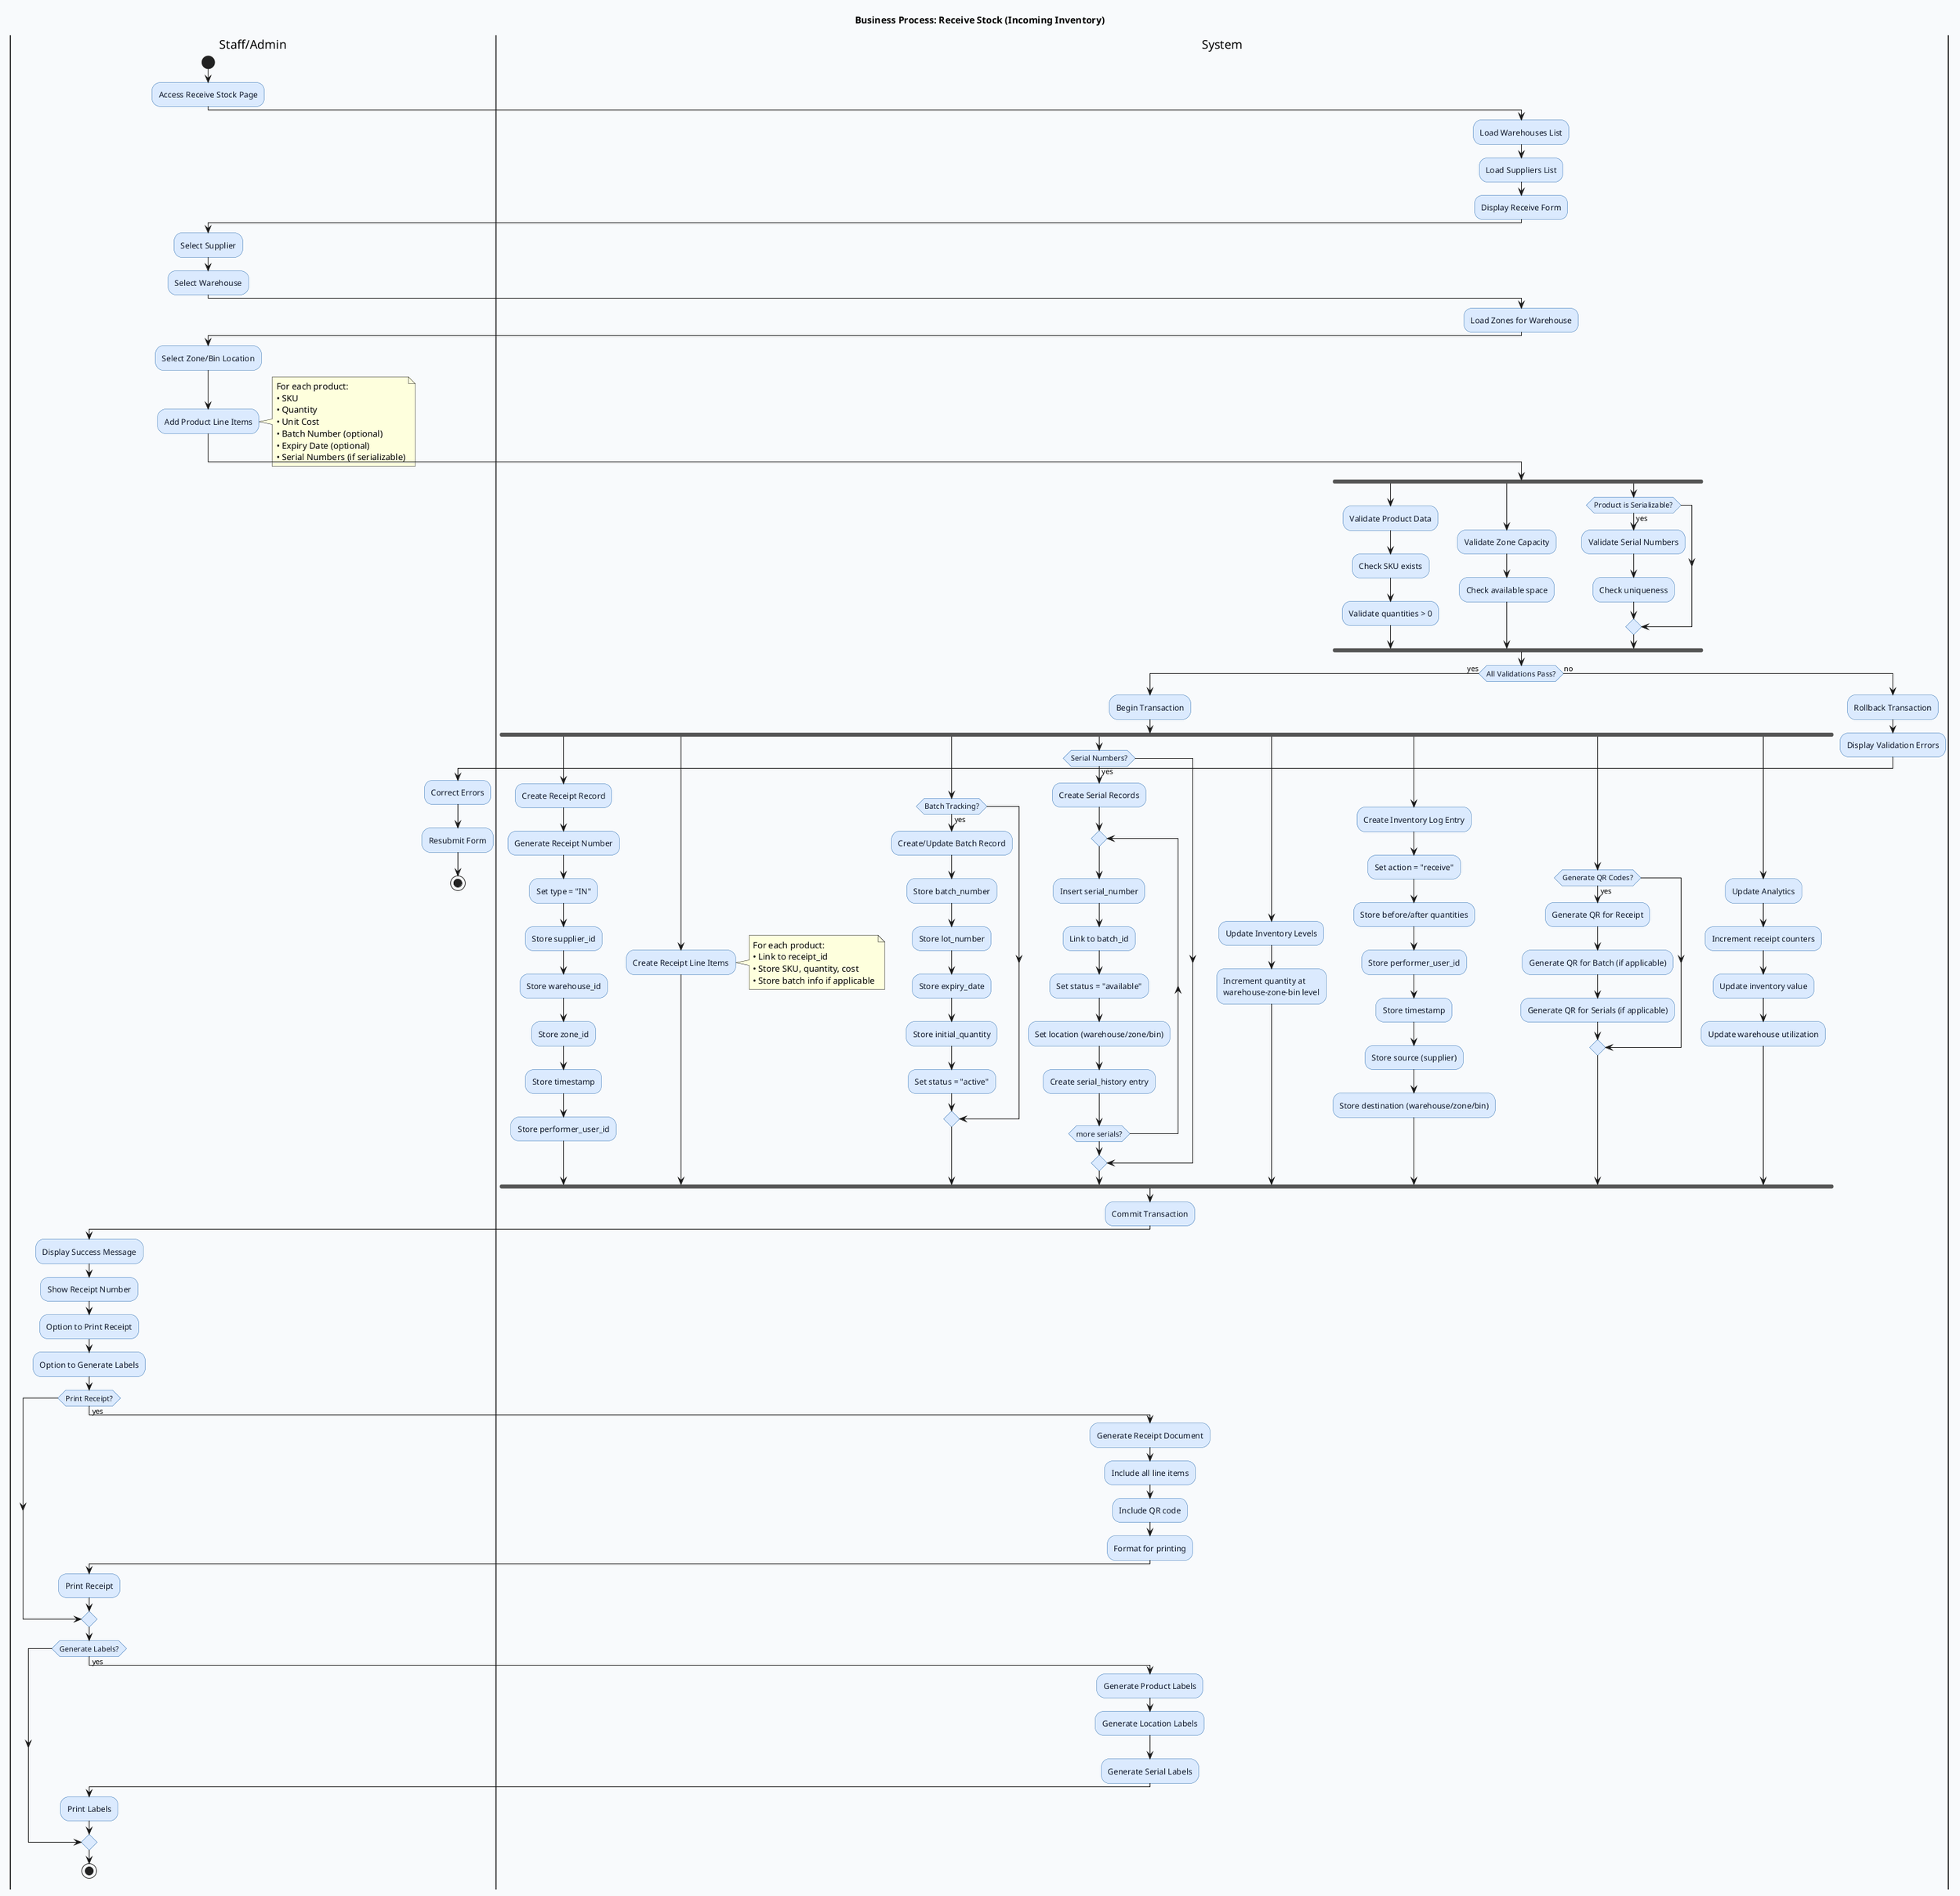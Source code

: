 @startuml business-process-receive-stock
title Business Process: Receive Stock (Incoming Inventory)

skinparam backgroundColor #f8fafc
skinparam activityBackgroundColor #dbeafe
skinparam activityBorderColor #2b6cb0
skinparam activityFontColor #0f172a

|Staff/Admin|
start
:Access Receive Stock Page;

|System|
:Load Warehouses List;
:Load Suppliers List;
:Display Receive Form;

|Staff/Admin|
:Select Supplier;
:Select Warehouse;

|System|
:Load Zones for Warehouse;

|Staff/Admin|
:Select Zone/Bin Location;
:Add Product Line Items;
note right
  For each product:
  • SKU
  • Quantity
  • Unit Cost
  • Batch Number (optional)
  • Expiry Date (optional)
  • Serial Numbers (if serializable)
end note

|System|
fork
  :Validate Product Data;
  :Check SKU exists;
  :Validate quantities > 0;
fork again
  :Validate Zone Capacity;
  :Check available space;
fork again
  if (Product is Serializable?) then (yes)
    :Validate Serial Numbers;
    :Check uniqueness;
  endif
end fork

if (All Validations Pass?) then (yes)
  |System|
  :Begin Transaction;
  
  fork
    :Create Receipt Record;
    :Generate Receipt Number;
    :Set type = "IN";
    :Store supplier_id;
    :Store warehouse_id;
    :Store zone_id;
    :Store timestamp;
    :Store performer_user_id;
  fork again
    :Create Receipt Line Items;
    note right
      For each product:
      • Link to receipt_id
      • Store SKU, quantity, cost
      • Store batch info if applicable
    end note
  fork again
    if (Batch Tracking?) then (yes)
      :Create/Update Batch Record;
      :Store batch_number;
      :Store lot_number;
      :Store expiry_date;
      :Store initial_quantity;
      :Set status = "active";
    endif
  fork again
    if (Serial Numbers?) then (yes)
      :Create Serial Records;
      repeat
        :Insert serial_number;
        :Link to batch_id;
        :Set status = "available";
        :Set location (warehouse/zone/bin);
        :Create serial_history entry;
      repeat while (more serials?)
    endif
  fork again
    :Update Inventory Levels;
    :Increment quantity at\nwarehouse-zone-bin level;
  fork again
    :Create Inventory Log Entry;
    :Set action = "receive";
    :Store before/after quantities;
    :Store performer_user_id;
    :Store timestamp;
    :Store source (supplier);
    :Store destination (warehouse/zone/bin);
  fork again
    if (Generate QR Codes?) then (yes)
      :Generate QR for Receipt;
      :Generate QR for Batch (if applicable);
      :Generate QR for Serials (if applicable);
    endif
  fork again
    :Update Analytics;
    :Increment receipt counters;
    :Update inventory value;
    :Update warehouse utilization;
  end fork
  
  :Commit Transaction;
  
  |Staff/Admin|
  :Display Success Message;
  :Show Receipt Number;
  :Option to Print Receipt;
  :Option to Generate Labels;
  
  if (Print Receipt?) then (yes)
    |System|
    :Generate Receipt Document;
    :Include all line items;
    :Include QR code;
    :Format for printing;
    
    |Staff/Admin|
    :Print Receipt;
  endif
  
  if (Generate Labels?) then (yes)
    |System|
    :Generate Product Labels;
    :Generate Location Labels;
    :Generate Serial Labels;
    
    |Staff/Admin|
    :Print Labels;
  endif
  
  stop
else (no)
  |System|
  :Rollback Transaction;
  :Display Validation Errors;
  
  |Staff/Admin|
  :Correct Errors;
  :Resubmit Form;
  stop
endif

@enduml

